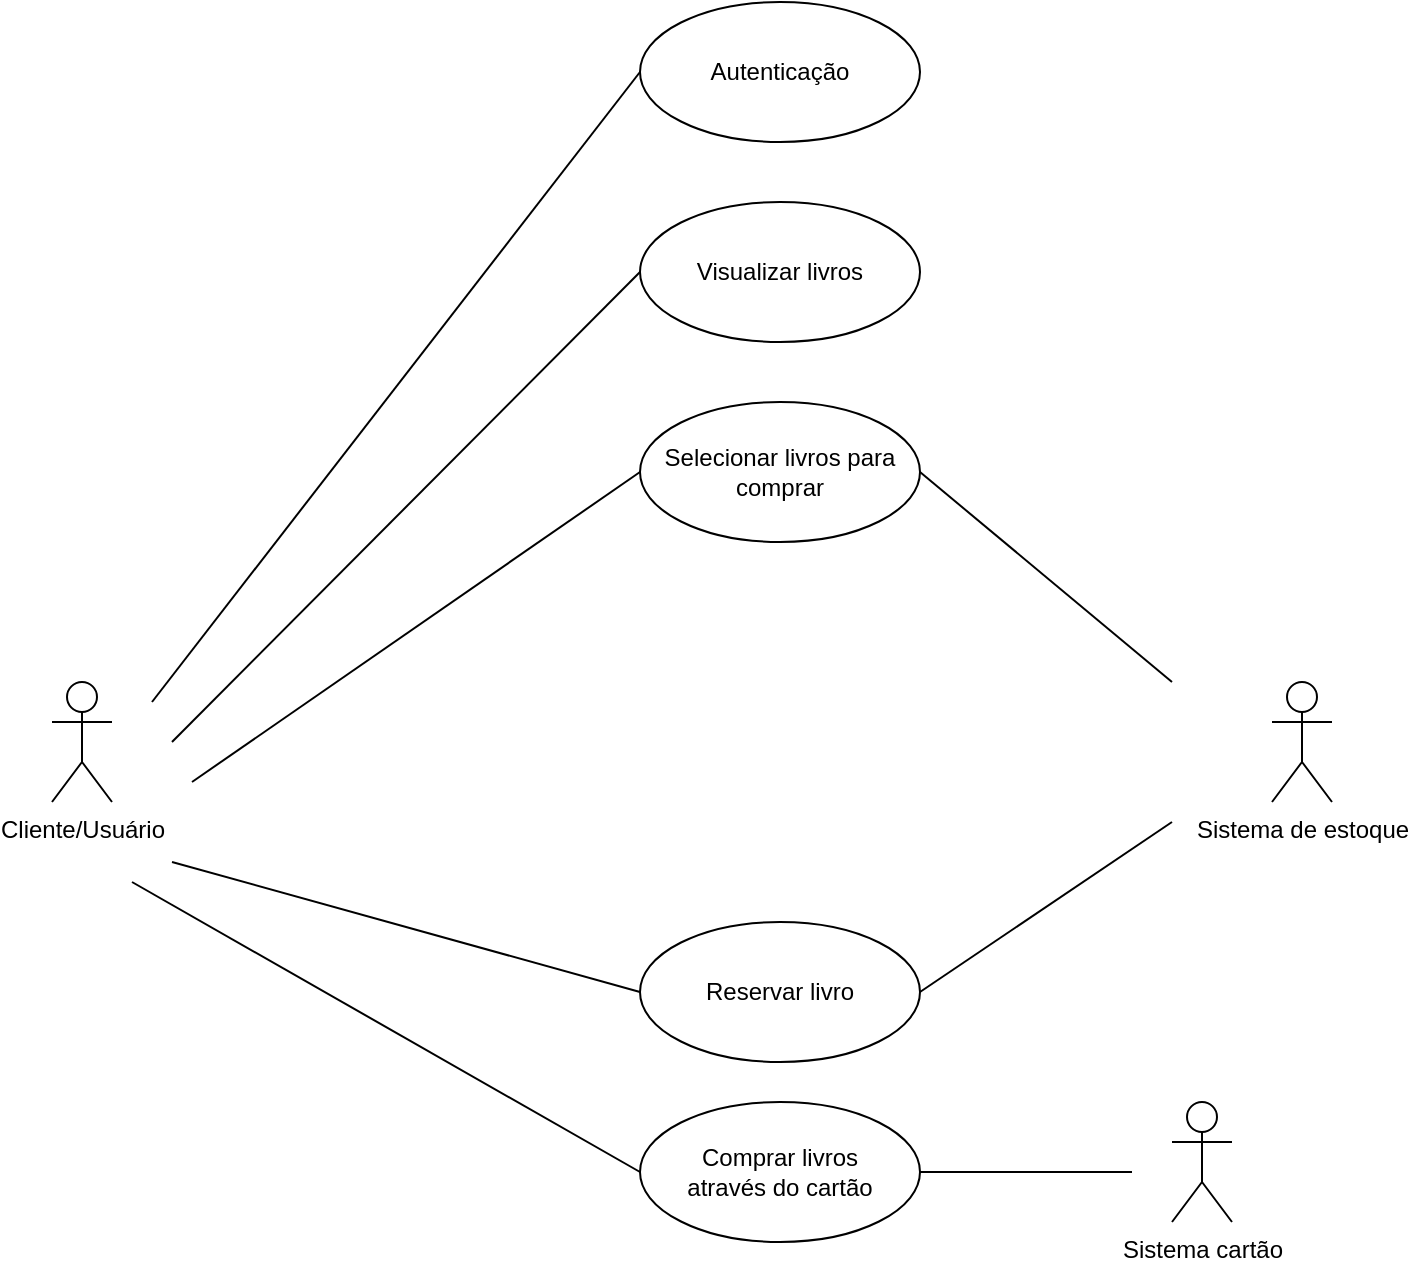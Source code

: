 <mxfile version="14.4.8" type="device"><diagram id="WsT2NM3cimE7XqCXHnD3" name="Page-1"><mxGraphModel dx="1422" dy="804" grid="1" gridSize="10" guides="1" tooltips="1" connect="1" arrows="1" fold="1" page="1" pageScale="1" pageWidth="827" pageHeight="1169" math="0" shadow="0"><root><mxCell id="0"/><mxCell id="1" parent="0"/><mxCell id="XLeIb6uR6Np-GQu4nJXQ-1" value="Cliente/Usuário&lt;br&gt;" style="shape=umlActor;verticalLabelPosition=bottom;verticalAlign=top;html=1;" vertex="1" parent="1"><mxGeometry x="50" y="430" width="30" height="60" as="geometry"/></mxCell><mxCell id="XLeIb6uR6Np-GQu4nJXQ-5" value="Autenticação" style="ellipse;whiteSpace=wrap;html=1;" vertex="1" parent="1"><mxGeometry x="344" y="90" width="140" height="70" as="geometry"/></mxCell><mxCell id="XLeIb6uR6Np-GQu4nJXQ-7" value="Visualizar livros" style="ellipse;whiteSpace=wrap;html=1;" vertex="1" parent="1"><mxGeometry x="344" y="190" width="140" height="70" as="geometry"/></mxCell><mxCell id="XLeIb6uR6Np-GQu4nJXQ-8" value="Selecionar livros para&lt;br&gt;comprar" style="ellipse;whiteSpace=wrap;html=1;" vertex="1" parent="1"><mxGeometry x="344" y="290" width="140" height="70" as="geometry"/></mxCell><mxCell id="XLeIb6uR6Np-GQu4nJXQ-10" value="Reservar livro" style="ellipse;whiteSpace=wrap;html=1;" vertex="1" parent="1"><mxGeometry x="344" y="550" width="140" height="70" as="geometry"/></mxCell><mxCell id="XLeIb6uR6Np-GQu4nJXQ-11" value="Comprar livros &lt;br&gt;através do cartão" style="ellipse;whiteSpace=wrap;html=1;" vertex="1" parent="1"><mxGeometry x="344" y="640" width="140" height="70" as="geometry"/></mxCell><mxCell id="XLeIb6uR6Np-GQu4nJXQ-25" value="" style="endArrow=none;endFill=0;endSize=12;html=1;exitX=1;exitY=0.5;exitDx=0;exitDy=0;" edge="1" parent="1" source="XLeIb6uR6Np-GQu4nJXQ-10"><mxGeometry width="160" relative="1" as="geometry"><mxPoint x="490" y="640" as="sourcePoint"/><mxPoint x="610" y="500" as="targetPoint"/></mxGeometry></mxCell><mxCell id="XLeIb6uR6Np-GQu4nJXQ-34" value="" style="endArrow=none;endFill=0;endSize=12;html=1;exitX=0;exitY=0.5;exitDx=0;exitDy=0;" edge="1" parent="1" source="XLeIb6uR6Np-GQu4nJXQ-11"><mxGeometry width="160" relative="1" as="geometry"><mxPoint x="494" y="745" as="sourcePoint"/><mxPoint x="90" y="530" as="targetPoint"/></mxGeometry></mxCell><mxCell id="XLeIb6uR6Np-GQu4nJXQ-36" value="" style="endArrow=none;endFill=0;endSize=12;html=1;exitX=0;exitY=0.5;exitDx=0;exitDy=0;" edge="1" parent="1" source="XLeIb6uR6Np-GQu4nJXQ-10"><mxGeometry width="160" relative="1" as="geometry"><mxPoint x="324" y="675" as="sourcePoint"/><mxPoint x="110" y="520" as="targetPoint"/></mxGeometry></mxCell><mxCell id="XLeIb6uR6Np-GQu4nJXQ-42" value="" style="endArrow=none;endFill=0;endSize=12;html=1;exitX=0;exitY=0.5;exitDx=0;exitDy=0;" edge="1" parent="1" source="XLeIb6uR6Np-GQu4nJXQ-8"><mxGeometry width="160" relative="1" as="geometry"><mxPoint x="354" y="560" as="sourcePoint"/><mxPoint x="120" y="480" as="targetPoint"/></mxGeometry></mxCell><mxCell id="XLeIb6uR6Np-GQu4nJXQ-43" value="" style="endArrow=none;endFill=0;endSize=12;html=1;exitX=0;exitY=0.5;exitDx=0;exitDy=0;" edge="1" parent="1" source="XLeIb6uR6Np-GQu4nJXQ-7"><mxGeometry width="160" relative="1" as="geometry"><mxPoint x="314" y="390" as="sourcePoint"/><mxPoint x="110" y="460" as="targetPoint"/></mxGeometry></mxCell><mxCell id="XLeIb6uR6Np-GQu4nJXQ-44" value="" style="endArrow=none;endFill=0;endSize=12;html=1;exitX=0;exitY=0.5;exitDx=0;exitDy=0;" edge="1" parent="1" source="XLeIb6uR6Np-GQu4nJXQ-5"><mxGeometry width="160" relative="1" as="geometry"><mxPoint x="304" y="270" as="sourcePoint"/><mxPoint x="100" y="440" as="targetPoint"/></mxGeometry></mxCell><mxCell id="XLeIb6uR6Np-GQu4nJXQ-54" value="Sistema de estoque" style="shape=umlActor;verticalLabelPosition=bottom;verticalAlign=top;html=1;" vertex="1" parent="1"><mxGeometry x="660" y="430" width="30" height="60" as="geometry"/></mxCell><mxCell id="XLeIb6uR6Np-GQu4nJXQ-59" value="Sistema cartão" style="shape=umlActor;verticalLabelPosition=bottom;verticalAlign=top;html=1;" vertex="1" parent="1"><mxGeometry x="610" y="640" width="30" height="60" as="geometry"/></mxCell><mxCell id="XLeIb6uR6Np-GQu4nJXQ-60" value="" style="endArrow=none;endFill=0;endSize=12;html=1;exitX=1;exitY=0.5;exitDx=0;exitDy=0;" edge="1" parent="1" source="XLeIb6uR6Np-GQu4nJXQ-11"><mxGeometry width="160" relative="1" as="geometry"><mxPoint x="494" y="595" as="sourcePoint"/><mxPoint x="590" y="675" as="targetPoint"/></mxGeometry></mxCell><mxCell id="XLeIb6uR6Np-GQu4nJXQ-61" value="" style="endArrow=none;endFill=0;endSize=12;html=1;entryX=1;entryY=0.5;entryDx=0;entryDy=0;" edge="1" parent="1" target="XLeIb6uR6Np-GQu4nJXQ-8"><mxGeometry width="160" relative="1" as="geometry"><mxPoint x="610" y="430" as="sourcePoint"/><mxPoint x="130" y="490" as="targetPoint"/></mxGeometry></mxCell></root></mxGraphModel></diagram></mxfile>